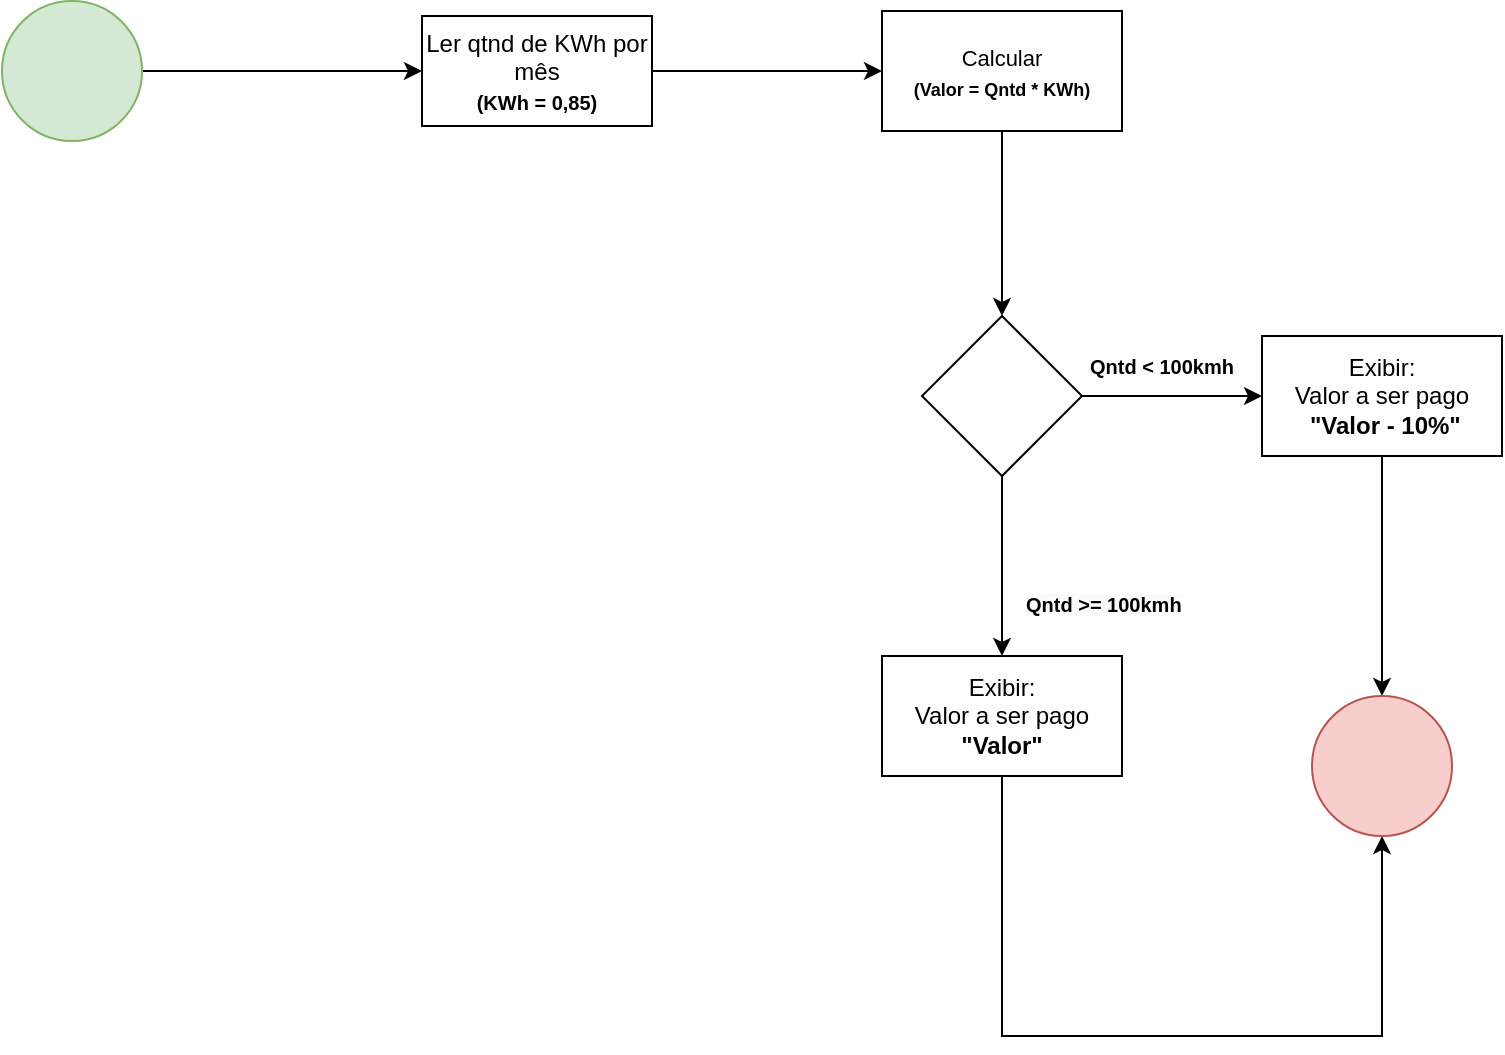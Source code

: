 <mxfile version="21.6.9" type="device">
  <diagram name="Página-1" id="aPwu-H_7jpnuDPYaP91Y">
    <mxGraphModel dx="1050" dy="566" grid="1" gridSize="10" guides="1" tooltips="1" connect="1" arrows="1" fold="1" page="1" pageScale="1" pageWidth="827" pageHeight="1169" math="0" shadow="0">
      <root>
        <mxCell id="0" />
        <mxCell id="1" parent="0" />
        <mxCell id="P-i2-GOp5fA185zOCViP-3" value="" style="edgeStyle=orthogonalEdgeStyle;rounded=0;orthogonalLoop=1;jettySize=auto;html=1;" parent="1" source="P-i2-GOp5fA185zOCViP-1" target="P-i2-GOp5fA185zOCViP-2" edge="1">
          <mxGeometry relative="1" as="geometry" />
        </mxCell>
        <mxCell id="P-i2-GOp5fA185zOCViP-1" value="" style="ellipse;whiteSpace=wrap;html=1;aspect=fixed;fillColor=#d5e8d4;strokeColor=#82b366;" parent="1" vertex="1">
          <mxGeometry x="70" y="32.5" width="70" height="70" as="geometry" />
        </mxCell>
        <mxCell id="P-i2-GOp5fA185zOCViP-5" value="" style="edgeStyle=orthogonalEdgeStyle;rounded=0;orthogonalLoop=1;jettySize=auto;html=1;" parent="1" source="P-i2-GOp5fA185zOCViP-2" target="P-i2-GOp5fA185zOCViP-4" edge="1">
          <mxGeometry relative="1" as="geometry" />
        </mxCell>
        <mxCell id="P-i2-GOp5fA185zOCViP-2" value="Ler qtnd de KWh por mês&lt;br&gt;&lt;b&gt;&lt;font style=&quot;font-size: 10px;&quot;&gt;(KWh = 0,85)&lt;/font&gt;&lt;/b&gt;" style="whiteSpace=wrap;html=1;" parent="1" vertex="1">
          <mxGeometry x="280" y="40" width="115" height="55" as="geometry" />
        </mxCell>
        <mxCell id="P-i2-GOp5fA185zOCViP-7" value="" style="edgeStyle=orthogonalEdgeStyle;rounded=0;orthogonalLoop=1;jettySize=auto;html=1;" parent="1" source="P-i2-GOp5fA185zOCViP-4" target="P-i2-GOp5fA185zOCViP-6" edge="1">
          <mxGeometry relative="1" as="geometry" />
        </mxCell>
        <mxCell id="P-i2-GOp5fA185zOCViP-4" value="&lt;font style=&quot;font-size: 11px;&quot;&gt;Calcular&lt;/font&gt;&lt;br&gt;&lt;b&gt;&lt;font style=&quot;font-size: 9px;&quot;&gt;(Valor = Qntd * KWh)&lt;/font&gt;&lt;/b&gt;" style="whiteSpace=wrap;html=1;" parent="1" vertex="1">
          <mxGeometry x="510" y="37.5" width="120" height="60" as="geometry" />
        </mxCell>
        <mxCell id="P-i2-GOp5fA185zOCViP-9" value="" style="edgeStyle=orthogonalEdgeStyle;rounded=0;orthogonalLoop=1;jettySize=auto;html=1;" parent="1" source="P-i2-GOp5fA185zOCViP-6" target="P-i2-GOp5fA185zOCViP-8" edge="1">
          <mxGeometry relative="1" as="geometry" />
        </mxCell>
        <mxCell id="P-i2-GOp5fA185zOCViP-11" value="" style="edgeStyle=orthogonalEdgeStyle;rounded=0;orthogonalLoop=1;jettySize=auto;html=1;" parent="1" source="P-i2-GOp5fA185zOCViP-6" target="P-i2-GOp5fA185zOCViP-10" edge="1">
          <mxGeometry relative="1" as="geometry" />
        </mxCell>
        <mxCell id="P-i2-GOp5fA185zOCViP-6" value="" style="rhombus;whiteSpace=wrap;html=1;" parent="1" vertex="1">
          <mxGeometry x="530" y="190" width="80" height="80" as="geometry" />
        </mxCell>
        <mxCell id="P-i2-GOp5fA185zOCViP-16" style="edgeStyle=orthogonalEdgeStyle;rounded=0;orthogonalLoop=1;jettySize=auto;html=1;exitX=0.5;exitY=1;exitDx=0;exitDy=0;entryX=0.5;entryY=0;entryDx=0;entryDy=0;" parent="1" source="P-i2-GOp5fA185zOCViP-8" target="P-i2-GOp5fA185zOCViP-14" edge="1">
          <mxGeometry relative="1" as="geometry" />
        </mxCell>
        <mxCell id="P-i2-GOp5fA185zOCViP-8" value="Exibir:&lt;br style=&quot;border-color: var(--border-color);&quot;&gt;Valor a ser pago&lt;br&gt;&amp;nbsp;&lt;b style=&quot;border-color: var(--border-color);&quot;&gt;&quot;Valor - 10%&quot;&lt;/b&gt;" style="whiteSpace=wrap;html=1;" parent="1" vertex="1">
          <mxGeometry x="700" y="200" width="120" height="60" as="geometry" />
        </mxCell>
        <mxCell id="P-i2-GOp5fA185zOCViP-15" style="edgeStyle=orthogonalEdgeStyle;rounded=0;orthogonalLoop=1;jettySize=auto;html=1;exitX=0.5;exitY=1;exitDx=0;exitDy=0;entryX=0.5;entryY=1;entryDx=0;entryDy=0;" parent="1" source="P-i2-GOp5fA185zOCViP-10" target="P-i2-GOp5fA185zOCViP-14" edge="1">
          <mxGeometry relative="1" as="geometry">
            <Array as="points">
              <mxPoint x="570" y="550" />
              <mxPoint x="760" y="550" />
            </Array>
          </mxGeometry>
        </mxCell>
        <mxCell id="P-i2-GOp5fA185zOCViP-10" value="Exibir:&lt;br&gt;Valor a ser pago &lt;b&gt;&quot;Valor&quot;&lt;/b&gt;" style="whiteSpace=wrap;html=1;" parent="1" vertex="1">
          <mxGeometry x="510" y="360" width="120" height="60" as="geometry" />
        </mxCell>
        <mxCell id="P-i2-GOp5fA185zOCViP-12" value="&lt;b style=&quot;font-size: 10px;&quot;&gt;Qntd &amp;lt; 100kmh&lt;/b&gt;" style="text;html=1;strokeColor=none;fillColor=none;align=center;verticalAlign=middle;whiteSpace=wrap;rounded=0;fontSize=10;" parent="1" vertex="1">
          <mxGeometry x="610" y="200" width="80" height="30" as="geometry" />
        </mxCell>
        <mxCell id="P-i2-GOp5fA185zOCViP-13" value="&lt;b style=&quot;border-color: var(--border-color); color: rgb(0, 0, 0); font-family: Helvetica; font-size: 10px; font-style: normal; font-variant-ligatures: normal; font-variant-caps: normal; letter-spacing: normal; orphans: 2; text-align: center; text-indent: 0px; text-transform: none; widows: 2; word-spacing: 0px; -webkit-text-stroke-width: 0px; background-color: rgb(251, 251, 251); text-decoration-thickness: initial; text-decoration-style: initial; text-decoration-color: initial;&quot;&gt;Qntd &amp;gt;= 100kmh&lt;/b&gt;" style="text;whiteSpace=wrap;html=1;" parent="1" vertex="1">
          <mxGeometry x="580" y="320" width="110" height="40" as="geometry" />
        </mxCell>
        <mxCell id="P-i2-GOp5fA185zOCViP-14" value="" style="ellipse;whiteSpace=wrap;html=1;aspect=fixed;fillColor=#f8cecc;strokeColor=#b85450;" parent="1" vertex="1">
          <mxGeometry x="725" y="380" width="70" height="70" as="geometry" />
        </mxCell>
      </root>
    </mxGraphModel>
  </diagram>
</mxfile>
